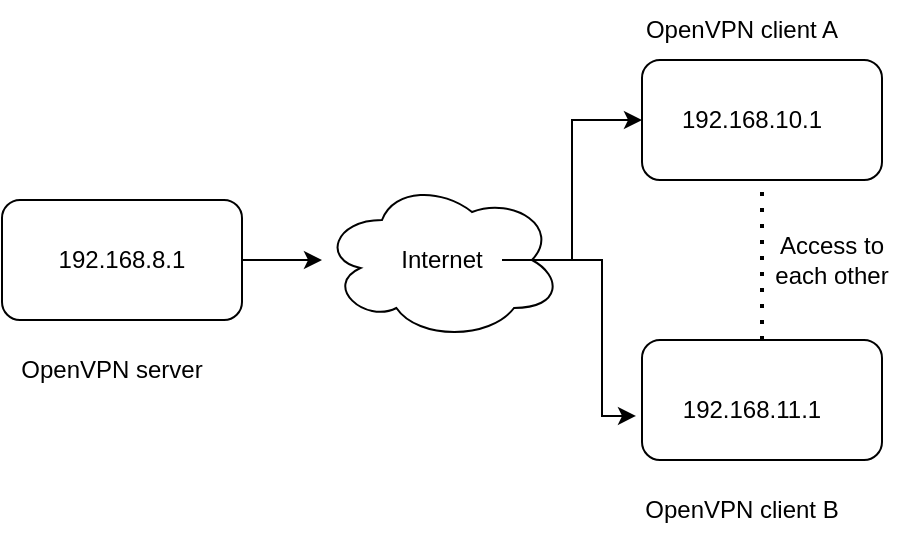 <mxfile version="21.6.1" type="device">
  <diagram name="Page-1" id="OVjEofL-sgKcbd9HOybB">
    <mxGraphModel dx="1379" dy="788" grid="1" gridSize="10" guides="1" tooltips="1" connect="1" arrows="1" fold="1" page="1" pageScale="1" pageWidth="850" pageHeight="1100" math="0" shadow="0">
      <root>
        <mxCell id="0" />
        <mxCell id="1" parent="0" />
        <mxCell id="NqcoI_MracBSuX6Vebfe-8" style="edgeStyle=orthogonalEdgeStyle;rounded=0;orthogonalLoop=1;jettySize=auto;html=1;" edge="1" parent="1" source="NqcoI_MracBSuX6Vebfe-1" target="NqcoI_MracBSuX6Vebfe-2">
          <mxGeometry relative="1" as="geometry" />
        </mxCell>
        <mxCell id="NqcoI_MracBSuX6Vebfe-1" value="" style="rounded=1;whiteSpace=wrap;html=1;" vertex="1" parent="1">
          <mxGeometry x="80" y="290" width="120" height="60" as="geometry" />
        </mxCell>
        <mxCell id="NqcoI_MracBSuX6Vebfe-11" style="edgeStyle=orthogonalEdgeStyle;rounded=0;orthogonalLoop=1;jettySize=auto;html=1;entryX=-0.025;entryY=0.633;entryDx=0;entryDy=0;entryPerimeter=0;" edge="1" parent="1" source="NqcoI_MracBSuX6Vebfe-2" target="NqcoI_MracBSuX6Vebfe-4">
          <mxGeometry relative="1" as="geometry" />
        </mxCell>
        <mxCell id="NqcoI_MracBSuX6Vebfe-2" value="" style="ellipse;shape=cloud;whiteSpace=wrap;html=1;" vertex="1" parent="1">
          <mxGeometry x="240" y="280" width="120" height="80" as="geometry" />
        </mxCell>
        <mxCell id="NqcoI_MracBSuX6Vebfe-3" value="" style="rounded=1;whiteSpace=wrap;html=1;" vertex="1" parent="1">
          <mxGeometry x="400" y="220" width="120" height="60" as="geometry" />
        </mxCell>
        <mxCell id="NqcoI_MracBSuX6Vebfe-4" value="" style="rounded=1;whiteSpace=wrap;html=1;" vertex="1" parent="1">
          <mxGeometry x="400" y="360" width="120" height="60" as="geometry" />
        </mxCell>
        <mxCell id="NqcoI_MracBSuX6Vebfe-5" value="192.168.8.1" style="text;html=1;strokeColor=none;fillColor=none;align=center;verticalAlign=middle;whiteSpace=wrap;rounded=0;" vertex="1" parent="1">
          <mxGeometry x="110" y="305" width="60" height="30" as="geometry" />
        </mxCell>
        <mxCell id="NqcoI_MracBSuX6Vebfe-6" value="192.168.10.1" style="text;html=1;strokeColor=none;fillColor=none;align=center;verticalAlign=middle;whiteSpace=wrap;rounded=0;" vertex="1" parent="1">
          <mxGeometry x="425" y="235" width="60" height="30" as="geometry" />
        </mxCell>
        <mxCell id="NqcoI_MracBSuX6Vebfe-7" value="192.168.11.1" style="text;html=1;strokeColor=none;fillColor=none;align=center;verticalAlign=middle;whiteSpace=wrap;rounded=0;" vertex="1" parent="1">
          <mxGeometry x="425" y="380" width="60" height="30" as="geometry" />
        </mxCell>
        <mxCell id="NqcoI_MracBSuX6Vebfe-10" style="edgeStyle=orthogonalEdgeStyle;rounded=0;orthogonalLoop=1;jettySize=auto;html=1;entryX=0;entryY=0.5;entryDx=0;entryDy=0;" edge="1" parent="1" source="NqcoI_MracBSuX6Vebfe-9" target="NqcoI_MracBSuX6Vebfe-3">
          <mxGeometry relative="1" as="geometry" />
        </mxCell>
        <mxCell id="NqcoI_MracBSuX6Vebfe-9" value="Internet" style="text;html=1;strokeColor=none;fillColor=none;align=center;verticalAlign=middle;whiteSpace=wrap;rounded=0;" vertex="1" parent="1">
          <mxGeometry x="270" y="305" width="60" height="30" as="geometry" />
        </mxCell>
        <mxCell id="NqcoI_MracBSuX6Vebfe-12" value="OpenVPN server" style="text;html=1;strokeColor=none;fillColor=none;align=center;verticalAlign=middle;whiteSpace=wrap;rounded=0;" vertex="1" parent="1">
          <mxGeometry x="80" y="360" width="110" height="30" as="geometry" />
        </mxCell>
        <mxCell id="NqcoI_MracBSuX6Vebfe-13" value="OpenVPN client A" style="text;html=1;strokeColor=none;fillColor=none;align=center;verticalAlign=middle;whiteSpace=wrap;rounded=0;" vertex="1" parent="1">
          <mxGeometry x="390" y="190" width="120" height="30" as="geometry" />
        </mxCell>
        <mxCell id="NqcoI_MracBSuX6Vebfe-14" value="OpenVPN client B" style="text;html=1;strokeColor=none;fillColor=none;align=center;verticalAlign=middle;whiteSpace=wrap;rounded=0;" vertex="1" parent="1">
          <mxGeometry x="390" y="430" width="120" height="30" as="geometry" />
        </mxCell>
        <mxCell id="NqcoI_MracBSuX6Vebfe-15" value="" style="endArrow=none;dashed=1;html=1;dashPattern=1 3;strokeWidth=2;rounded=0;entryX=0.5;entryY=1;entryDx=0;entryDy=0;exitX=0.5;exitY=0;exitDx=0;exitDy=0;" edge="1" parent="1" source="NqcoI_MracBSuX6Vebfe-4" target="NqcoI_MracBSuX6Vebfe-3">
          <mxGeometry width="50" height="50" relative="1" as="geometry">
            <mxPoint x="400" y="430" as="sourcePoint" />
            <mxPoint x="450" y="380" as="targetPoint" />
          </mxGeometry>
        </mxCell>
        <mxCell id="NqcoI_MracBSuX6Vebfe-16" value="Access to each other" style="text;html=1;strokeColor=none;fillColor=none;align=center;verticalAlign=middle;whiteSpace=wrap;rounded=0;" vertex="1" parent="1">
          <mxGeometry x="460" y="305" width="70" height="30" as="geometry" />
        </mxCell>
      </root>
    </mxGraphModel>
  </diagram>
</mxfile>
